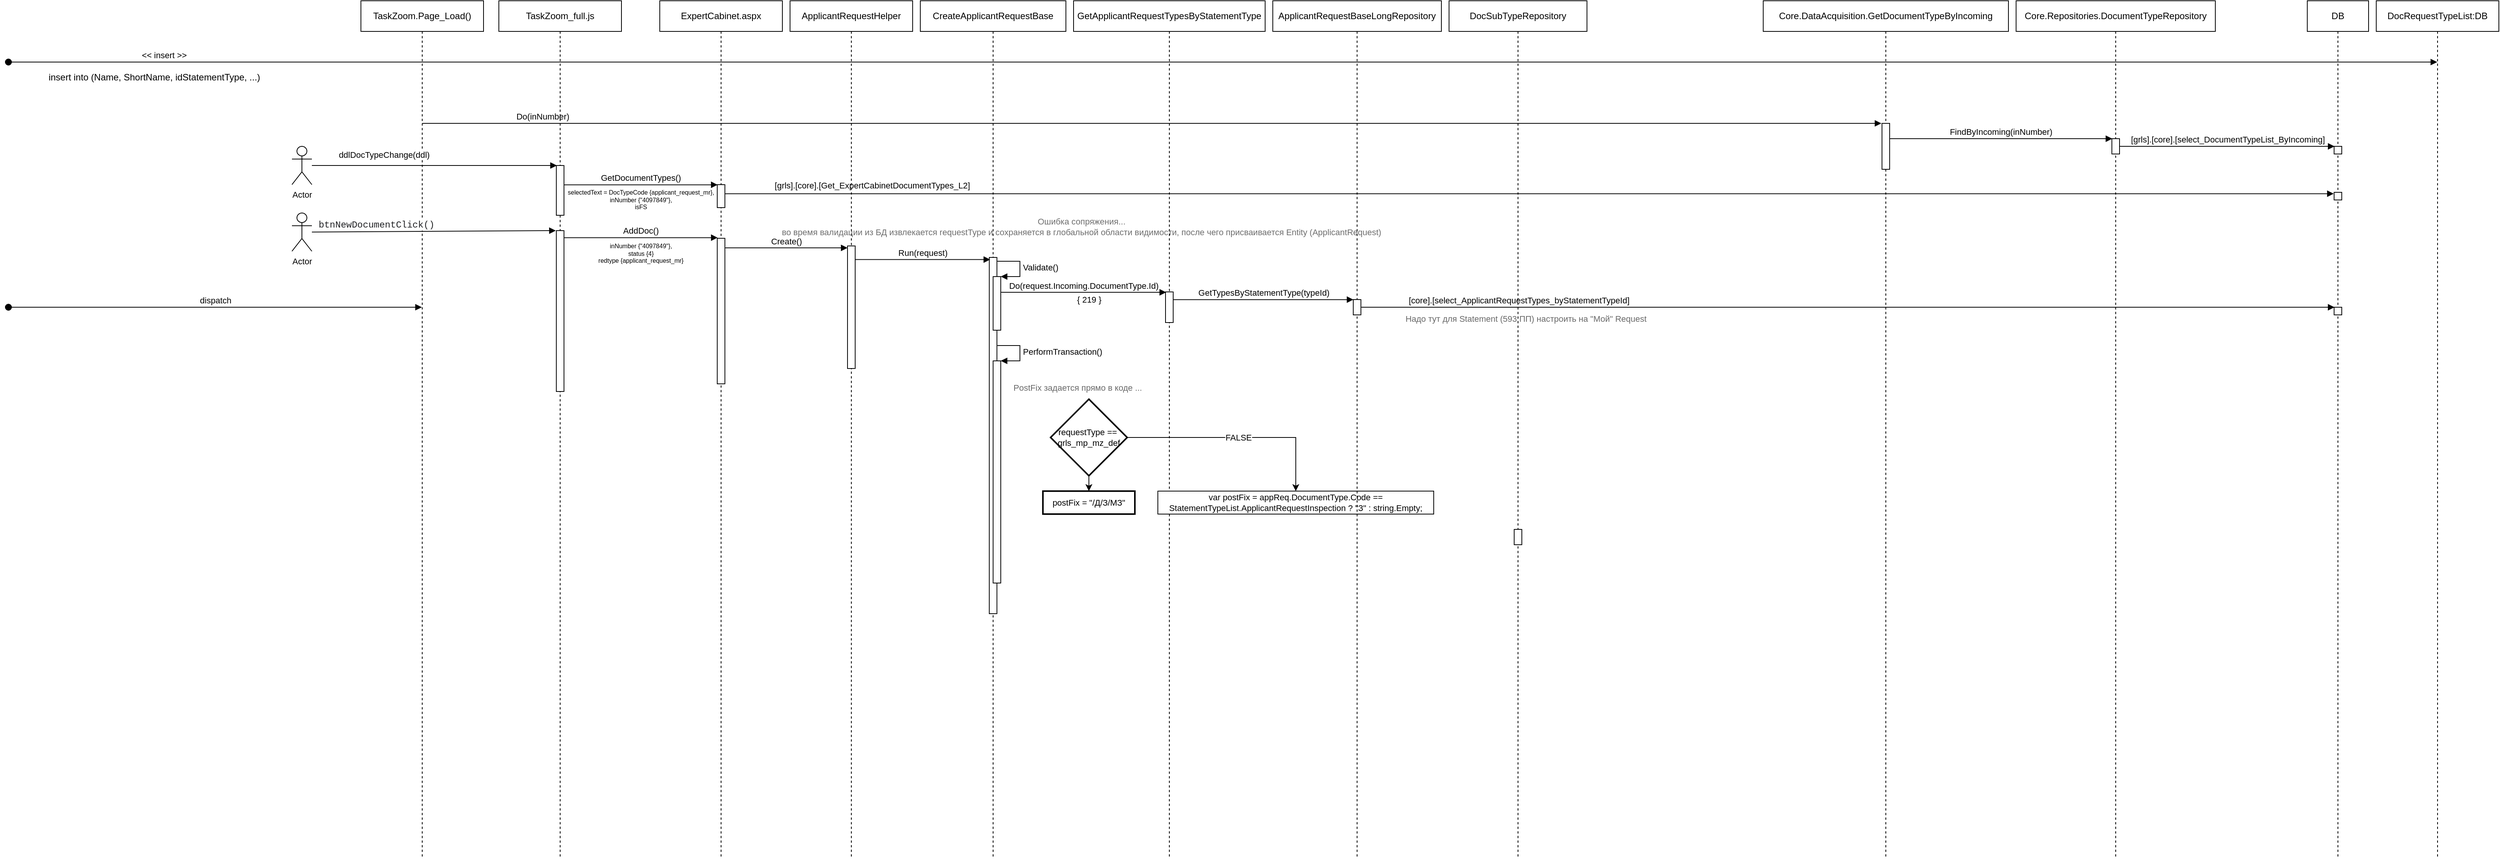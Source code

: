<mxfile version="20.5.1" type="github">
  <diagram id="dsU_ii47a0S2btjW8iKH" name="Страница 1">
    <mxGraphModel dx="1188" dy="776" grid="1" gridSize="10" guides="1" tooltips="1" connect="1" arrows="1" fold="1" page="1" pageScale="1" pageWidth="827" pageHeight="1169" math="0" shadow="0">
      <root>
        <mxCell id="0" />
        <mxCell id="1" parent="0" />
        <mxCell id="BPP2ajkxVIenSYZT_UOM-1" value="DocRequestTypeList:DB" style="shape=umlLifeline;perimeter=lifelinePerimeter;whiteSpace=wrap;html=1;container=1;collapsible=0;recursiveResize=0;outlineConnect=0;" vertex="1" parent="1">
          <mxGeometry x="3110" y="40" width="160" height="1120" as="geometry" />
        </mxCell>
        <mxCell id="BPP2ajkxVIenSYZT_UOM-2" value="&amp;lt;&amp;lt; insert &amp;gt;&amp;gt;" style="html=1;verticalAlign=bottom;startArrow=oval;startFill=1;endArrow=block;startSize=8;rounded=0;" edge="1" parent="1" target="BPP2ajkxVIenSYZT_UOM-1">
          <mxGeometry x="-0.872" width="60" relative="1" as="geometry">
            <mxPoint x="20" y="120" as="sourcePoint" />
            <mxPoint x="180" y="120" as="targetPoint" />
            <mxPoint as="offset" />
          </mxGeometry>
        </mxCell>
        <mxCell id="BPP2ajkxVIenSYZT_UOM-3" value="insert into (Name, ShortName, idStatementType, ...)" style="text;html=1;align=center;verticalAlign=middle;resizable=0;points=[];autosize=1;strokeColor=none;fillColor=none;" vertex="1" parent="1">
          <mxGeometry x="60" y="125" width="300" height="30" as="geometry" />
        </mxCell>
        <mxCell id="BPP2ajkxVIenSYZT_UOM-4" value="dispatch" style="html=1;verticalAlign=bottom;startArrow=oval;startFill=1;endArrow=block;startSize=8;rounded=0;" edge="1" parent="1" target="BPP2ajkxVIenSYZT_UOM-5">
          <mxGeometry width="60" relative="1" as="geometry">
            <mxPoint x="20" y="440" as="sourcePoint" />
            <mxPoint x="80" y="240" as="targetPoint" />
          </mxGeometry>
        </mxCell>
        <mxCell id="BPP2ajkxVIenSYZT_UOM-5" value="TaskZoom.Page_Load()" style="shape=umlLifeline;perimeter=lifelinePerimeter;whiteSpace=wrap;html=1;container=1;collapsible=0;recursiveResize=0;outlineConnect=0;" vertex="1" parent="1">
          <mxGeometry x="480" y="40" width="160" height="1120" as="geometry" />
        </mxCell>
        <mxCell id="BPP2ajkxVIenSYZT_UOM-6" value="Core.DataAcquisition.GetDocumentTypeByIncoming" style="shape=umlLifeline;perimeter=lifelinePerimeter;whiteSpace=wrap;html=1;container=1;collapsible=0;recursiveResize=0;outlineConnect=0;" vertex="1" parent="1">
          <mxGeometry x="2310" y="40" width="320" height="1120" as="geometry" />
        </mxCell>
        <mxCell id="BPP2ajkxVIenSYZT_UOM-8" value="" style="html=1;points=[];perimeter=orthogonalPerimeter;" vertex="1" parent="BPP2ajkxVIenSYZT_UOM-6">
          <mxGeometry x="155" y="160" width="10" height="60" as="geometry" />
        </mxCell>
        <mxCell id="BPP2ajkxVIenSYZT_UOM-7" value="Do(inNumber)" style="html=1;verticalAlign=bottom;endArrow=block;rounded=0;entryX=-0.088;entryY=0;entryDx=0;entryDy=0;entryPerimeter=0;" edge="1" parent="1" source="BPP2ajkxVIenSYZT_UOM-5" target="BPP2ajkxVIenSYZT_UOM-8">
          <mxGeometry x="-0.835" width="80" relative="1" as="geometry">
            <mxPoint x="370" y="240" as="sourcePoint" />
            <mxPoint x="450" y="240" as="targetPoint" />
            <mxPoint as="offset" />
          </mxGeometry>
        </mxCell>
        <mxCell id="BPP2ajkxVIenSYZT_UOM-9" value="Core.Repositories.DocumentTypeRepository" style="shape=umlLifeline;perimeter=lifelinePerimeter;whiteSpace=wrap;html=1;container=1;collapsible=0;recursiveResize=0;outlineConnect=0;" vertex="1" parent="1">
          <mxGeometry x="2640" y="40" width="260" height="1120" as="geometry" />
        </mxCell>
        <mxCell id="BPP2ajkxVIenSYZT_UOM-10" value="" style="html=1;points=[];perimeter=orthogonalPerimeter;" vertex="1" parent="BPP2ajkxVIenSYZT_UOM-9">
          <mxGeometry x="125" y="180" width="10" height="20" as="geometry" />
        </mxCell>
        <mxCell id="BPP2ajkxVIenSYZT_UOM-11" value="FindByIncoming(inNumber)" style="html=1;verticalAlign=bottom;endArrow=block;rounded=0;entryX=0.048;entryY=0.003;entryDx=0;entryDy=0;entryPerimeter=0;" edge="1" parent="1" source="BPP2ajkxVIenSYZT_UOM-8" target="BPP2ajkxVIenSYZT_UOM-10">
          <mxGeometry width="80" relative="1" as="geometry">
            <mxPoint x="1089.997" y="220" as="sourcePoint" />
            <mxPoint x="1364.45" y="220" as="targetPoint" />
          </mxGeometry>
        </mxCell>
        <mxCell id="BPP2ajkxVIenSYZT_UOM-12" value="DB" style="shape=umlLifeline;perimeter=lifelinePerimeter;whiteSpace=wrap;html=1;container=1;collapsible=0;recursiveResize=0;outlineConnect=0;" vertex="1" parent="1">
          <mxGeometry x="3020" y="40" width="80" height="1120" as="geometry" />
        </mxCell>
        <mxCell id="BPP2ajkxVIenSYZT_UOM-13" value="" style="html=1;points=[];perimeter=orthogonalPerimeter;" vertex="1" parent="BPP2ajkxVIenSYZT_UOM-12">
          <mxGeometry x="35" y="190" width="10" height="10" as="geometry" />
        </mxCell>
        <mxCell id="BPP2ajkxVIenSYZT_UOM-23" value="" style="html=1;points=[];perimeter=orthogonalPerimeter;" vertex="1" parent="BPP2ajkxVIenSYZT_UOM-12">
          <mxGeometry x="35" y="250" width="10" height="10" as="geometry" />
        </mxCell>
        <mxCell id="BPP2ajkxVIenSYZT_UOM-63" value="" style="html=1;points=[];perimeter=orthogonalPerimeter;fontSize=11;" vertex="1" parent="BPP2ajkxVIenSYZT_UOM-12">
          <mxGeometry x="35" y="400" width="10" height="10" as="geometry" />
        </mxCell>
        <mxCell id="BPP2ajkxVIenSYZT_UOM-14" value="[grls].[core].[select_DocumentTypeList_ByIncoming]" style="html=1;verticalAlign=bottom;endArrow=block;rounded=0;entryX=0.051;entryY=0.004;entryDx=0;entryDy=0;entryPerimeter=0;" edge="1" parent="1" source="BPP2ajkxVIenSYZT_UOM-10" target="BPP2ajkxVIenSYZT_UOM-13">
          <mxGeometry width="80" relative="1" as="geometry">
            <mxPoint x="1420" y="240" as="sourcePoint" />
            <mxPoint x="1500" y="240" as="targetPoint" />
          </mxGeometry>
        </mxCell>
        <mxCell id="BPP2ajkxVIenSYZT_UOM-15" value="TaskZoom_full.js" style="shape=umlLifeline;perimeter=lifelinePerimeter;whiteSpace=wrap;html=1;container=1;collapsible=0;recursiveResize=0;outlineConnect=0;" vertex="1" parent="1">
          <mxGeometry x="660" y="40" width="160" height="1120" as="geometry" />
        </mxCell>
        <mxCell id="BPP2ajkxVIenSYZT_UOM-17" value="" style="html=1;points=[];perimeter=orthogonalPerimeter;" vertex="1" parent="BPP2ajkxVIenSYZT_UOM-15">
          <mxGeometry x="75" y="215" width="10" height="65" as="geometry" />
        </mxCell>
        <mxCell id="BPP2ajkxVIenSYZT_UOM-33" value="" style="html=1;points=[];perimeter=orthogonalPerimeter;fontSize=11;" vertex="1" parent="BPP2ajkxVIenSYZT_UOM-15">
          <mxGeometry x="75" y="300" width="10" height="210" as="geometry" />
        </mxCell>
        <mxCell id="BPP2ajkxVIenSYZT_UOM-16" value="ddlDocTypeChange(ddl)" style="html=1;verticalAlign=bottom;endArrow=block;rounded=0;entryX=0.07;entryY=0;entryDx=0;entryDy=0;entryPerimeter=0;" edge="1" parent="1" source="BPP2ajkxVIenSYZT_UOM-30" target="BPP2ajkxVIenSYZT_UOM-17">
          <mxGeometry x="-0.412" y="5" width="80" relative="1" as="geometry">
            <mxPoint x="820" y="270" as="sourcePoint" />
            <mxPoint x="900" y="270" as="targetPoint" />
            <mxPoint as="offset" />
          </mxGeometry>
        </mxCell>
        <mxCell id="BPP2ajkxVIenSYZT_UOM-18" value="ExpertCabinet.aspx" style="shape=umlLifeline;perimeter=lifelinePerimeter;whiteSpace=wrap;html=1;container=1;collapsible=0;recursiveResize=0;outlineConnect=0;" vertex="1" parent="1">
          <mxGeometry x="870" y="40" width="160" height="1120" as="geometry" />
        </mxCell>
        <mxCell id="BPP2ajkxVIenSYZT_UOM-19" value="" style="html=1;points=[];perimeter=orthogonalPerimeter;" vertex="1" parent="BPP2ajkxVIenSYZT_UOM-18">
          <mxGeometry x="75" y="240" width="10" height="30" as="geometry" />
        </mxCell>
        <mxCell id="BPP2ajkxVIenSYZT_UOM-35" value="" style="html=1;points=[];perimeter=orthogonalPerimeter;" vertex="1" parent="BPP2ajkxVIenSYZT_UOM-18">
          <mxGeometry x="75" y="310" width="10" height="190" as="geometry" />
        </mxCell>
        <mxCell id="BPP2ajkxVIenSYZT_UOM-20" value="&lt;div&gt;GetDocumentTypes()&lt;/div&gt;" style="html=1;verticalAlign=bottom;endArrow=block;rounded=0;entryX=0.044;entryY=0.007;entryDx=0;entryDy=0;entryPerimeter=0;" edge="1" parent="1" source="BPP2ajkxVIenSYZT_UOM-17" target="BPP2ajkxVIenSYZT_UOM-19">
          <mxGeometry width="80" relative="1" as="geometry">
            <mxPoint x="1170" y="150" as="sourcePoint" />
            <mxPoint x="1250" y="150" as="targetPoint" />
          </mxGeometry>
        </mxCell>
        <mxCell id="BPP2ajkxVIenSYZT_UOM-21" value="selectedText = DocTypeCode {applicant_request_mr}, &lt;br style=&quot;font-size: 8px;&quot;&gt;inNumber {&quot;4097849&quot;},&lt;br style=&quot;font-size: 8px;&quot;&gt;isFS" style="text;html=1;align=center;verticalAlign=middle;resizable=0;points=[];autosize=1;strokeColor=none;fillColor=none;fontSize=8;" vertex="1" parent="1">
          <mxGeometry x="740" y="280" width="210" height="40" as="geometry" />
        </mxCell>
        <mxCell id="BPP2ajkxVIenSYZT_UOM-24" value="[grls].[core].[Get_ExpertCabinetDocumentTypes_L2]" style="html=1;verticalAlign=bottom;endArrow=block;rounded=0;fontSize=11;entryX=-0.051;entryY=0.185;entryDx=0;entryDy=0;entryPerimeter=0;" edge="1" parent="1" source="BPP2ajkxVIenSYZT_UOM-19" target="BPP2ajkxVIenSYZT_UOM-23">
          <mxGeometry x="-0.817" y="2" width="80" relative="1" as="geometry">
            <mxPoint x="1240" y="280" as="sourcePoint" />
            <mxPoint x="1320" y="280" as="targetPoint" />
            <mxPoint as="offset" />
          </mxGeometry>
        </mxCell>
        <mxCell id="BPP2ajkxVIenSYZT_UOM-30" value="Actor" style="shape=umlActor;verticalLabelPosition=bottom;verticalAlign=top;html=1;fontSize=11;" vertex="1" parent="1">
          <mxGeometry x="390" y="230" width="26" height="50" as="geometry" />
        </mxCell>
        <mxCell id="BPP2ajkxVIenSYZT_UOM-32" value="Actor" style="shape=umlActor;verticalLabelPosition=bottom;verticalAlign=top;html=1;fontSize=11;" vertex="1" parent="1">
          <mxGeometry x="390" y="317" width="26" height="50" as="geometry" />
        </mxCell>
        <mxCell id="BPP2ajkxVIenSYZT_UOM-34" value="&lt;span style=&quot;color: rgb(32, 33, 36); font-family: consolas, &amp;quot;lucida console&amp;quot;, &amp;quot;courier new&amp;quot;, monospace; font-size: 12px; text-align: left;&quot;&gt;btnNewDocumentClick()&lt;/span&gt;" style="html=1;verticalAlign=bottom;endArrow=block;rounded=0;fontSize=11;entryX=-0.077;entryY=0;entryDx=0;entryDy=0;entryPerimeter=0;" edge="1" parent="1" source="BPP2ajkxVIenSYZT_UOM-32" target="BPP2ajkxVIenSYZT_UOM-33">
          <mxGeometry x="-0.472" y="-1" width="80" relative="1" as="geometry">
            <mxPoint x="570" y="220" as="sourcePoint" />
            <mxPoint x="650" y="220" as="targetPoint" />
            <mxPoint as="offset" />
          </mxGeometry>
        </mxCell>
        <mxCell id="BPP2ajkxVIenSYZT_UOM-36" value="AddDoc()" style="html=1;verticalAlign=bottom;endArrow=block;rounded=0;fontSize=11;entryX=0.047;entryY=-0.004;entryDx=0;entryDy=0;entryPerimeter=0;" edge="1" parent="1" source="BPP2ajkxVIenSYZT_UOM-33" target="BPP2ajkxVIenSYZT_UOM-35">
          <mxGeometry width="80" relative="1" as="geometry">
            <mxPoint x="700" y="260" as="sourcePoint" />
            <mxPoint x="780" y="260" as="targetPoint" />
          </mxGeometry>
        </mxCell>
        <mxCell id="BPP2ajkxVIenSYZT_UOM-37" value="inNumber {&quot;4097849&quot;},&lt;br&gt;status {4}&lt;br style=&quot;font-size: 8px;&quot;&gt;redtype {applicant_request_mr}" style="text;html=1;align=center;verticalAlign=middle;resizable=0;points=[];autosize=1;strokeColor=none;fillColor=none;fontSize=8;" vertex="1" parent="1">
          <mxGeometry x="780" y="350" width="130" height="40" as="geometry" />
        </mxCell>
        <mxCell id="BPP2ajkxVIenSYZT_UOM-38" value="ApplicantRequestHelper" style="shape=umlLifeline;perimeter=lifelinePerimeter;whiteSpace=wrap;html=1;container=1;collapsible=0;recursiveResize=0;outlineConnect=0;" vertex="1" parent="1">
          <mxGeometry x="1040" y="40" width="160" height="1120" as="geometry" />
        </mxCell>
        <mxCell id="BPP2ajkxVIenSYZT_UOM-40" value="" style="html=1;points=[];perimeter=orthogonalPerimeter;" vertex="1" parent="BPP2ajkxVIenSYZT_UOM-38">
          <mxGeometry x="75" y="320" width="10" height="160" as="geometry" />
        </mxCell>
        <mxCell id="BPP2ajkxVIenSYZT_UOM-41" value="Create()" style="html=1;verticalAlign=bottom;endArrow=block;rounded=0;fontSize=11;entryX=0;entryY=0.016;entryDx=0;entryDy=0;entryPerimeter=0;" edge="1" parent="1" source="BPP2ajkxVIenSYZT_UOM-35" target="BPP2ajkxVIenSYZT_UOM-40">
          <mxGeometry width="80" relative="1" as="geometry">
            <mxPoint x="1070" y="370" as="sourcePoint" />
            <mxPoint x="1150" y="370" as="targetPoint" />
          </mxGeometry>
        </mxCell>
        <mxCell id="BPP2ajkxVIenSYZT_UOM-42" value="CreateApplicantRequestBase" style="shape=umlLifeline;perimeter=lifelinePerimeter;whiteSpace=wrap;html=1;container=1;collapsible=0;recursiveResize=0;outlineConnect=0;" vertex="1" parent="1">
          <mxGeometry x="1210" y="40" width="190" height="1120" as="geometry" />
        </mxCell>
        <mxCell id="BPP2ajkxVIenSYZT_UOM-43" value="" style="html=1;points=[];perimeter=orthogonalPerimeter;" vertex="1" parent="BPP2ajkxVIenSYZT_UOM-42">
          <mxGeometry x="90" y="335" width="10" height="465" as="geometry" />
        </mxCell>
        <mxCell id="BPP2ajkxVIenSYZT_UOM-47" value="" style="html=1;points=[];perimeter=orthogonalPerimeter;fontSize=11;" vertex="1" parent="BPP2ajkxVIenSYZT_UOM-42">
          <mxGeometry x="95" y="360" width="10" height="70" as="geometry" />
        </mxCell>
        <mxCell id="BPP2ajkxVIenSYZT_UOM-48" value="Validate()" style="edgeStyle=orthogonalEdgeStyle;html=1;align=left;spacingLeft=2;endArrow=block;rounded=0;entryX=1;entryY=0;fontSize=11;" edge="1" target="BPP2ajkxVIenSYZT_UOM-47" parent="BPP2ajkxVIenSYZT_UOM-42" source="BPP2ajkxVIenSYZT_UOM-43">
          <mxGeometry relative="1" as="geometry">
            <mxPoint x="100" y="340" as="sourcePoint" />
            <Array as="points">
              <mxPoint x="130" y="340" />
              <mxPoint x="130" y="360" />
            </Array>
          </mxGeometry>
        </mxCell>
        <mxCell id="BPP2ajkxVIenSYZT_UOM-65" value="" style="html=1;points=[];perimeter=orthogonalPerimeter;fontSize=11;" vertex="1" parent="BPP2ajkxVIenSYZT_UOM-42">
          <mxGeometry x="95" y="470" width="10" height="290" as="geometry" />
        </mxCell>
        <mxCell id="BPP2ajkxVIenSYZT_UOM-66" value="PerformTransaction()" style="edgeStyle=orthogonalEdgeStyle;html=1;align=left;spacingLeft=2;endArrow=block;rounded=0;entryX=1;entryY=0;fontSize=11;" edge="1" target="BPP2ajkxVIenSYZT_UOM-65" parent="BPP2ajkxVIenSYZT_UOM-42" source="BPP2ajkxVIenSYZT_UOM-43">
          <mxGeometry relative="1" as="geometry">
            <mxPoint x="100" y="450" as="sourcePoint" />
            <Array as="points">
              <mxPoint x="130" y="450" />
              <mxPoint x="130" y="470" />
            </Array>
          </mxGeometry>
        </mxCell>
        <mxCell id="BPP2ajkxVIenSYZT_UOM-46" value="Run(request)" style="html=1;verticalAlign=bottom;endArrow=block;rounded=0;fontSize=11;entryX=0.115;entryY=0.006;entryDx=0;entryDy=0;entryPerimeter=0;" edge="1" parent="1" source="BPP2ajkxVIenSYZT_UOM-40" target="BPP2ajkxVIenSYZT_UOM-43">
          <mxGeometry width="80" relative="1" as="geometry">
            <mxPoint x="1125" y="379.71" as="sourcePoint" />
            <mxPoint x="1285" y="379.71" as="targetPoint" />
          </mxGeometry>
        </mxCell>
        <mxCell id="BPP2ajkxVIenSYZT_UOM-49" value="GetApplicantRequestTypesByStatementType" style="shape=umlLifeline;perimeter=lifelinePerimeter;whiteSpace=wrap;html=1;container=1;collapsible=0;recursiveResize=0;outlineConnect=0;" vertex="1" parent="1">
          <mxGeometry x="1410" y="40" width="250" height="1120" as="geometry" />
        </mxCell>
        <mxCell id="BPP2ajkxVIenSYZT_UOM-54" value="" style="html=1;points=[];perimeter=orthogonalPerimeter;fontSize=11;" vertex="1" parent="BPP2ajkxVIenSYZT_UOM-49">
          <mxGeometry x="120" y="380" width="10" height="40" as="geometry" />
        </mxCell>
        <mxCell id="BPP2ajkxVIenSYZT_UOM-67" value="Ошибка сопряжения... &lt;br&gt;во время валидации из БД извлекается requestType и сохраняется в глобальной области видимости, после чего присваивается Entity (ApplicantRequest)" style="text;align=center;verticalAlign=middle;resizable=1;points=[];autosize=1;fontSize=11;imageAspect=1;absoluteArcSize=0;portConstraintRotation=0;allowArrows=1;container=1;fixedWidth=0;resizeHeight=1;treeMoving=0;treeFolding=0;comic=0;enumerate=0;snapToPoint=0;fixDash=0;dropTarget=0;metaEdit=0;backgroundOutline=0;resizeWidth=1;html=1;labelBackgroundColor=none;labelBorderColor=none;fontColor=#6E6E6E;" vertex="1" parent="BPP2ajkxVIenSYZT_UOM-49">
          <mxGeometry x="-100" y="250" width="220" height="90" as="geometry" />
        </mxCell>
        <mxCell id="BPP2ajkxVIenSYZT_UOM-68" value="PostFix задается прямо в коде ..." style="text;html=1;align=center;verticalAlign=middle;resizable=0;points=[];autosize=1;strokeColor=none;fillColor=none;fontSize=11;fontColor=#696969;" vertex="1" parent="BPP2ajkxVIenSYZT_UOM-49">
          <mxGeometry x="-90" y="490" width="190" height="30" as="geometry" />
        </mxCell>
        <mxCell id="BPP2ajkxVIenSYZT_UOM-70" value="requestType ==&amp;nbsp;&lt;br&gt;grls_mp_mz_def" style="strokeWidth=2;html=1;shape=mxgraph.flowchart.decision;whiteSpace=wrap;labelBackgroundColor=none;labelBorderColor=none;comic=0;fontSize=11;fontColor=#000000;" vertex="1" parent="BPP2ajkxVIenSYZT_UOM-49">
          <mxGeometry x="-30" y="520" width="100" height="100" as="geometry" />
        </mxCell>
        <mxCell id="BPP2ajkxVIenSYZT_UOM-71" value="postFix = &quot;/Д/З/МЗ&quot;" style="whiteSpace=wrap;html=1;fontSize=11;fontColor=#000000;strokeWidth=2;labelBackgroundColor=none;labelBorderColor=none;comic=0;" vertex="1" parent="BPP2ajkxVIenSYZT_UOM-49">
          <mxGeometry x="-40" y="640" width="120" height="30" as="geometry" />
        </mxCell>
        <mxCell id="BPP2ajkxVIenSYZT_UOM-72" value="" style="edgeStyle=orthogonalEdgeStyle;rounded=0;orthogonalLoop=1;jettySize=auto;html=1;fontSize=11;fontColor=#000000;" edge="1" parent="BPP2ajkxVIenSYZT_UOM-49" source="BPP2ajkxVIenSYZT_UOM-70" target="BPP2ajkxVIenSYZT_UOM-71">
          <mxGeometry relative="1" as="geometry" />
        </mxCell>
        <mxCell id="BPP2ajkxVIenSYZT_UOM-69" value="&lt;div&gt;&lt;font color=&quot;#000000&quot;&gt;var postFix = appReq.DocumentType.Code == StatementTypeList.ApplicantRequestInspection ? &quot;З&quot; : string.Empty;&lt;/font&gt;&lt;/div&gt;" style="whiteSpace=wrap;html=1;labelBackgroundColor=none;labelBorderColor=none;comic=0;fontSize=11;fontColor=#696969;" vertex="1" parent="BPP2ajkxVIenSYZT_UOM-49">
          <mxGeometry x="110" y="640" width="360" height="30" as="geometry" />
        </mxCell>
        <mxCell id="BPP2ajkxVIenSYZT_UOM-73" value="FALSE" style="edgeStyle=orthogonalEdgeStyle;rounded=0;orthogonalLoop=1;jettySize=auto;html=1;entryX=0.5;entryY=0;entryDx=0;entryDy=0;fontSize=11;fontColor=#000000;" edge="1" parent="BPP2ajkxVIenSYZT_UOM-49" source="BPP2ajkxVIenSYZT_UOM-70" target="BPP2ajkxVIenSYZT_UOM-69">
          <mxGeometry relative="1" as="geometry" />
        </mxCell>
        <mxCell id="BPP2ajkxVIenSYZT_UOM-53" value="Do(request.Incoming.DocumentType.Id)" style="html=1;verticalAlign=bottom;endArrow=block;rounded=0;fontSize=11;entryX=0.074;entryY=0.013;entryDx=0;entryDy=0;entryPerimeter=0;" edge="1" parent="1" source="BPP2ajkxVIenSYZT_UOM-47" target="BPP2ajkxVIenSYZT_UOM-54">
          <mxGeometry width="80" relative="1" as="geometry">
            <mxPoint x="1370" y="360" as="sourcePoint" />
            <mxPoint x="1450" y="360" as="targetPoint" />
          </mxGeometry>
        </mxCell>
        <mxCell id="BPP2ajkxVIenSYZT_UOM-55" value="{ 219 }" style="text;html=1;align=center;verticalAlign=middle;resizable=0;points=[];autosize=1;strokeColor=none;fillColor=none;fontSize=11;" vertex="1" parent="1">
          <mxGeometry x="1400" y="415" width="60" height="30" as="geometry" />
        </mxCell>
        <mxCell id="BPP2ajkxVIenSYZT_UOM-56" value="ApplicantRequestBaseLongRepository" style="shape=umlLifeline;perimeter=lifelinePerimeter;whiteSpace=wrap;html=1;container=1;collapsible=0;recursiveResize=0;outlineConnect=0;" vertex="1" parent="1">
          <mxGeometry x="1670" y="40" width="220" height="1120" as="geometry" />
        </mxCell>
        <mxCell id="BPP2ajkxVIenSYZT_UOM-61" value="" style="html=1;points=[];perimeter=orthogonalPerimeter;fontSize=11;" vertex="1" parent="BPP2ajkxVIenSYZT_UOM-56">
          <mxGeometry x="105" y="390" width="10" height="20" as="geometry" />
        </mxCell>
        <mxCell id="BPP2ajkxVIenSYZT_UOM-60" value="GetTypesByStatementType(typeId)" style="html=1;verticalAlign=bottom;endArrow=block;rounded=0;fontSize=11;entryX=0.016;entryY=0.004;entryDx=0;entryDy=0;entryPerimeter=0;" edge="1" parent="1" source="BPP2ajkxVIenSYZT_UOM-54" target="BPP2ajkxVIenSYZT_UOM-61">
          <mxGeometry width="80" relative="1" as="geometry">
            <mxPoint x="1560" y="370" as="sourcePoint" />
            <mxPoint x="1640" y="370" as="targetPoint" />
          </mxGeometry>
        </mxCell>
        <mxCell id="BPP2ajkxVIenSYZT_UOM-62" value="[core].[select_ApplicantRequestTypes_byStatementTypeId]" style="html=1;verticalAlign=bottom;endArrow=block;rounded=0;fontSize=11;entryX=0.048;entryY=0.001;entryDx=0;entryDy=0;entryPerimeter=0;" edge="1" parent="1" source="BPP2ajkxVIenSYZT_UOM-61" target="BPP2ajkxVIenSYZT_UOM-63">
          <mxGeometry x="-0.676" width="80" relative="1" as="geometry">
            <mxPoint x="1920" y="380" as="sourcePoint" />
            <mxPoint x="2810" y="430" as="targetPoint" />
            <mxPoint as="offset" />
          </mxGeometry>
        </mxCell>
        <mxCell id="BPP2ajkxVIenSYZT_UOM-64" value="Надо тут для Statement (593 ПП) настроить на &quot;Мой&quot; Request" style="text;html=1;align=center;verticalAlign=middle;resizable=0;points=[];autosize=1;strokeColor=none;fillColor=none;fontSize=11;fontColor=#696969;" vertex="1" parent="1">
          <mxGeometry x="1830" y="440" width="340" height="30" as="geometry" />
        </mxCell>
        <mxCell id="BPP2ajkxVIenSYZT_UOM-80" value="DocSubTypeRepository" style="shape=umlLifeline;perimeter=lifelinePerimeter;whiteSpace=wrap;html=1;container=1;collapsible=0;recursiveResize=0;outlineConnect=0;" vertex="1" parent="1">
          <mxGeometry x="1900" y="40" width="180" height="1120" as="geometry" />
        </mxCell>
        <mxCell id="BPP2ajkxVIenSYZT_UOM-81" value="" style="html=1;points=[];perimeter=orthogonalPerimeter;fontSize=11;" vertex="1" parent="BPP2ajkxVIenSYZT_UOM-80">
          <mxGeometry x="85" y="690" width="10" height="20" as="geometry" />
        </mxCell>
      </root>
    </mxGraphModel>
  </diagram>
</mxfile>
